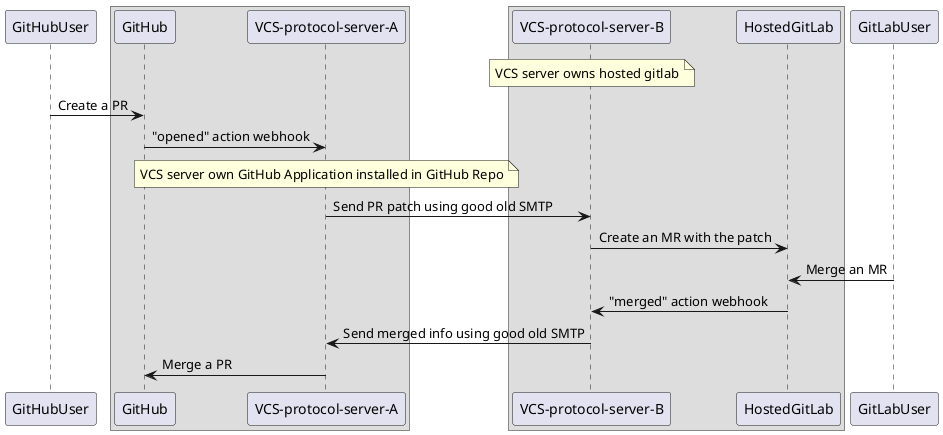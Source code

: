 @startuml
participant GitHubUser

participant GitHub
participant "VCS-protocol-server-A"
box
participant GitHub
participant "VCS-protocol-server-A"
end box

participant "VCS-protocol-server-B"
participant HostedGitLab
box
participant "VCS-protocol-server-B"
participant HostedGitLab
end box

participant GitLabUser

note over "VCS-protocol-server-B": VCS server owns hosted gitlab

GitHubUser -> GitHub: Create a PR
GitHub -> "VCS-protocol-server-A": "opened" action webhook
note over "VCS-protocol-server-A": VCS server own GitHub Application installed in GitHub Repo

"VCS-protocol-server-A" -> "VCS-protocol-server-B": Send PR patch using good old SMTP

"VCS-protocol-server-B" -> HostedGitLab: Create an MR with the patch
GitLabUser -> HostedGitLab: Merge an MR
HostedGitLab -> "VCS-protocol-server-B": "merged" action webhook
"VCS-protocol-server-B" -> "VCS-protocol-server-A": Send merged info using good old SMTP
"VCS-protocol-server-A" -> GitHub: Merge a PR

@enduml